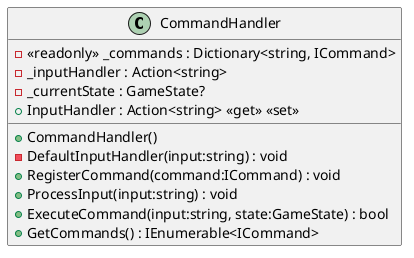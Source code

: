 @startuml
class CommandHandler {
    - <<readonly>> _commands : Dictionary<string, ICommand>
    - _inputHandler : Action<string>
    - _currentState : GameState?
    + InputHandler : Action<string> <<get>> <<set>>
    + CommandHandler()
    - DefaultInputHandler(input:string) : void
    + RegisterCommand(command:ICommand) : void
    + ProcessInput(input:string) : void
    + ExecuteCommand(input:string, state:GameState) : bool
    + GetCommands() : IEnumerable<ICommand>
}
@enduml
